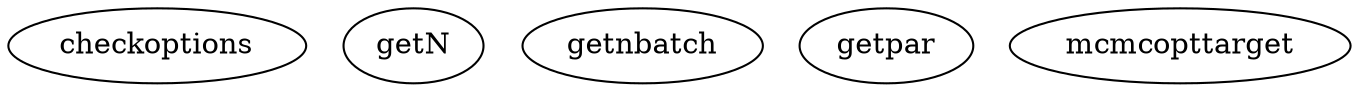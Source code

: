 /* Created by mdot for Matlab */
digraph m2html {

  checkoptions [URL="checkoptions.html"];
  getN [URL="getN.html"];
  getnbatch [URL="getnbatch.html"];
  getpar [URL="getpar.html"];
  mcmcopttarget [URL="mcmcopttarget.html"];
}